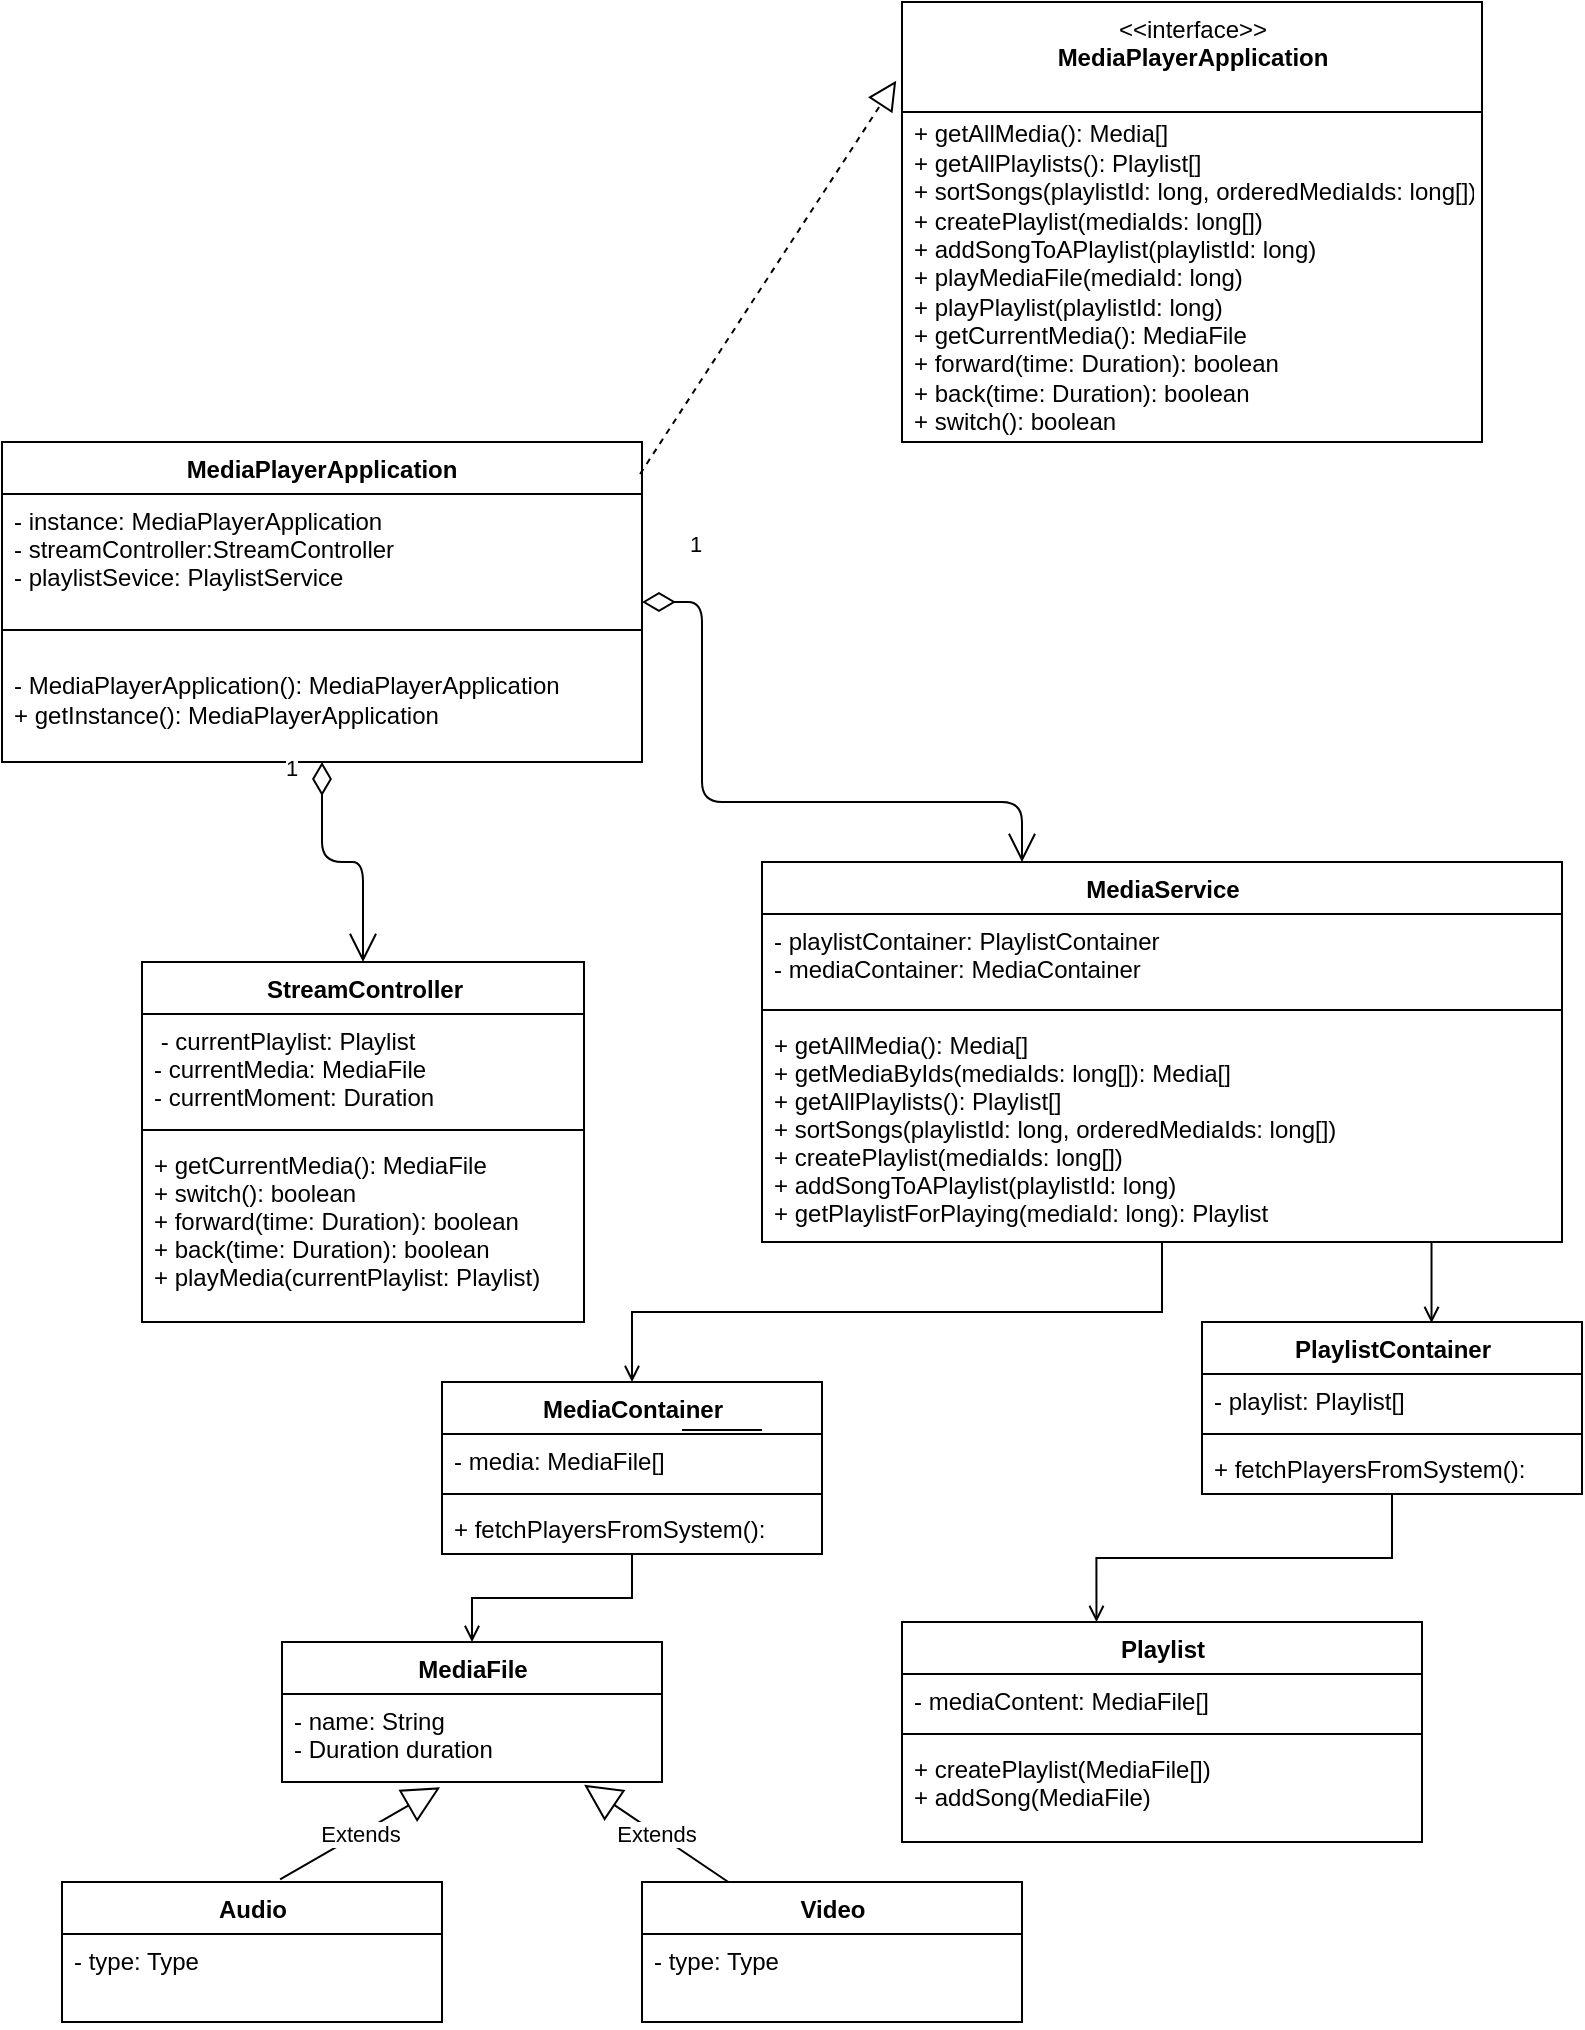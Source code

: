 <mxfile version="14.7.5" type="github">
  <diagram id="C5RBs43oDa-KdzZeNtuy" name="Page-1">
    <mxGraphModel dx="1692" dy="479" grid="1" gridSize="10" guides="1" tooltips="1" connect="1" arrows="1" fold="1" page="1" pageScale="1" pageWidth="827" pageHeight="1169" math="0" shadow="0">
      <root>
        <mxCell id="WIyWlLk6GJQsqaUBKTNV-0" />
        <mxCell id="WIyWlLk6GJQsqaUBKTNV-1" parent="WIyWlLk6GJQsqaUBKTNV-0" />
        <mxCell id="lDWp8VIffsDZDCpC3OOf-13" value="MediaPlayerApplication" style="swimlane;fontStyle=1;align=center;verticalAlign=top;childLayout=stackLayout;horizontal=1;startSize=26;horizontalStack=0;resizeParent=1;resizeParentMax=0;resizeLast=0;collapsible=1;marginBottom=0;" vertex="1" parent="WIyWlLk6GJQsqaUBKTNV-1">
          <mxGeometry x="-30" y="820" width="320" height="160" as="geometry" />
        </mxCell>
        <mxCell id="lDWp8VIffsDZDCpC3OOf-14" value="- instance: MediaPlayerApplication&#xa;- streamController:StreamController&#xa;- playlistSevice: PlaylistService" style="text;strokeColor=none;fillColor=none;align=left;verticalAlign=top;spacingLeft=4;spacingRight=4;overflow=hidden;rotatable=0;points=[[0,0.5],[1,0.5]];portConstraint=eastwest;" vertex="1" parent="lDWp8VIffsDZDCpC3OOf-13">
          <mxGeometry y="26" width="320" height="64" as="geometry" />
        </mxCell>
        <mxCell id="lDWp8VIffsDZDCpC3OOf-15" value="" style="line;strokeWidth=1;fillColor=none;align=left;verticalAlign=middle;spacingTop=-1;spacingLeft=3;spacingRight=3;rotatable=0;labelPosition=right;points=[];portConstraint=eastwest;" vertex="1" parent="lDWp8VIffsDZDCpC3OOf-13">
          <mxGeometry y="90" width="320" height="8" as="geometry" />
        </mxCell>
        <mxCell id="lDWp8VIffsDZDCpC3OOf-16" value="- MediaPlayerApplication(): MediaPlayerApplication&lt;br&gt;+ getInstance(): MediaPlayerApplication" style="text;strokeColor=none;fillColor=none;align=left;verticalAlign=middle;spacingLeft=4;spacingRight=4;overflow=hidden;rotatable=0;points=[[0,0.5],[1,0.5]];portConstraint=eastwest;fontStyle=0;html=1;horizontal=1;" vertex="1" parent="lDWp8VIffsDZDCpC3OOf-13">
          <mxGeometry y="98" width="320" height="62" as="geometry" />
        </mxCell>
        <mxCell id="lDWp8VIffsDZDCpC3OOf-22" value="&amp;lt;&amp;lt;interface&amp;gt;&amp;gt;&lt;br&gt;&lt;b&gt;MediaPlayerApplication&lt;/b&gt;" style="swimlane;fontStyle=0;align=center;verticalAlign=top;childLayout=stackLayout;horizontal=1;startSize=55;horizontalStack=0;resizeParent=1;resizeParentMax=0;resizeLast=0;collapsible=0;marginBottom=0;html=1;strokeColor=#000000;" vertex="1" parent="WIyWlLk6GJQsqaUBKTNV-1">
          <mxGeometry x="420" y="600" width="290" height="220" as="geometry" />
        </mxCell>
        <mxCell id="lDWp8VIffsDZDCpC3OOf-26" value="+ getAllMedia(): Media[]&lt;br&gt;+ getAllPlaylists(): Playlist[]&lt;br&gt;+ sortSongs(playlistId: long, orderedMediaIds: long[])&lt;br&gt;+ createPlaylist(mediaIds: long[])&lt;br&gt;+ addSongToAPlaylist(playlistId: long)&lt;br&gt;+ playMediaFile(mediaId: long)&lt;br&gt;+ playPlaylist(playlistId: long)&lt;br&gt;+ getCurrentMedia(): MediaFile&lt;br&gt;+ forward(time: Duration): boolean&lt;br&gt;+ back(time: Duration): boolean&lt;br&gt;+ switch(): boolean" style="text;html=1;strokeColor=none;fillColor=none;align=left;verticalAlign=middle;spacingLeft=4;spacingRight=4;overflow=hidden;rotatable=0;points=[[0,0.5],[1,0.5]];portConstraint=eastwest;" vertex="1" parent="lDWp8VIffsDZDCpC3OOf-22">
          <mxGeometry y="55" width="290" height="165" as="geometry" />
        </mxCell>
        <mxCell id="lDWp8VIffsDZDCpC3OOf-32" value="StreamController" style="swimlane;fontStyle=1;align=center;verticalAlign=top;childLayout=stackLayout;horizontal=1;startSize=26;horizontalStack=0;resizeParent=1;resizeParentMax=0;resizeLast=0;collapsible=1;marginBottom=0;strokeColor=#000000;html=1;" vertex="1" parent="WIyWlLk6GJQsqaUBKTNV-1">
          <mxGeometry x="40" y="1080" width="221" height="180" as="geometry" />
        </mxCell>
        <mxCell id="lDWp8VIffsDZDCpC3OOf-33" value=" - currentPlaylist: Playlist&#xa;- currentMedia: MediaFile&#xa;- currentMoment: Duration&#xa;" style="text;strokeColor=none;fillColor=none;align=left;verticalAlign=top;spacingLeft=4;spacingRight=4;overflow=hidden;rotatable=0;points=[[0,0.5],[1,0.5]];portConstraint=eastwest;" vertex="1" parent="lDWp8VIffsDZDCpC3OOf-32">
          <mxGeometry y="26" width="221" height="54" as="geometry" />
        </mxCell>
        <mxCell id="lDWp8VIffsDZDCpC3OOf-34" value="" style="line;strokeWidth=1;fillColor=none;align=left;verticalAlign=middle;spacingTop=-1;spacingLeft=3;spacingRight=3;rotatable=0;labelPosition=right;points=[];portConstraint=eastwest;" vertex="1" parent="lDWp8VIffsDZDCpC3OOf-32">
          <mxGeometry y="80" width="221" height="8" as="geometry" />
        </mxCell>
        <mxCell id="lDWp8VIffsDZDCpC3OOf-35" value="+ getCurrentMedia(): MediaFile&#xa;+ switch(): boolean&#xa;+ forward(time: Duration): boolean&#xa;+ back(time: Duration): boolean&#xa;+ playMedia(currentPlaylist: Playlist)&#xa;" style="text;strokeColor=none;fillColor=none;align=left;verticalAlign=top;spacingLeft=4;spacingRight=4;overflow=hidden;rotatable=0;points=[[0,0.5],[1,0.5]];portConstraint=eastwest;" vertex="1" parent="lDWp8VIffsDZDCpC3OOf-32">
          <mxGeometry y="88" width="221" height="92" as="geometry" />
        </mxCell>
        <mxCell id="lDWp8VIffsDZDCpC3OOf-39" value="1" style="endArrow=open;html=1;endSize=12;startArrow=diamondThin;startSize=14;startFill=0;edgeStyle=orthogonalEdgeStyle;align=left;verticalAlign=bottom;" edge="1" parent="WIyWlLk6GJQsqaUBKTNV-1" source="lDWp8VIffsDZDCpC3OOf-13" target="lDWp8VIffsDZDCpC3OOf-32">
          <mxGeometry x="-0.809" y="-20" relative="1" as="geometry">
            <mxPoint x="200" y="868" as="sourcePoint" />
            <mxPoint x="290" y="760" as="targetPoint" />
            <mxPoint as="offset" />
          </mxGeometry>
        </mxCell>
        <mxCell id="lDWp8VIffsDZDCpC3OOf-73" style="edgeStyle=orthogonalEdgeStyle;rounded=0;orthogonalLoop=1;jettySize=auto;html=1;entryX=0.604;entryY=0.006;entryDx=0;entryDy=0;entryPerimeter=0;startArrow=none;startFill=0;endArrow=open;endFill=0;strokeWidth=1;" edge="1" parent="WIyWlLk6GJQsqaUBKTNV-1" source="lDWp8VIffsDZDCpC3OOf-44" target="lDWp8VIffsDZDCpC3OOf-65">
          <mxGeometry relative="1" as="geometry">
            <mxPoint x="590" y="1230" as="sourcePoint" />
            <Array as="points">
              <mxPoint x="750" y="1220" />
              <mxPoint x="685" y="1220" />
            </Array>
          </mxGeometry>
        </mxCell>
        <mxCell id="lDWp8VIffsDZDCpC3OOf-74" style="edgeStyle=orthogonalEdgeStyle;rounded=0;orthogonalLoop=1;jettySize=auto;html=1;startArrow=none;startFill=0;endArrow=open;endFill=0;strokeWidth=1;" edge="1" parent="WIyWlLk6GJQsqaUBKTNV-1" source="lDWp8VIffsDZDCpC3OOf-44" target="lDWp8VIffsDZDCpC3OOf-69">
          <mxGeometry relative="1" as="geometry">
            <mxPoint x="330" y="1280" as="targetPoint" />
          </mxGeometry>
        </mxCell>
        <mxCell id="lDWp8VIffsDZDCpC3OOf-44" value="MediaService" style="swimlane;fontStyle=1;align=center;verticalAlign=top;childLayout=stackLayout;horizontal=1;startSize=26;horizontalStack=0;resizeParent=1;resizeParentMax=0;resizeLast=0;collapsible=1;marginBottom=0;strokeColor=#000000;html=1;" vertex="1" parent="WIyWlLk6GJQsqaUBKTNV-1">
          <mxGeometry x="350" y="1030" width="400" height="190" as="geometry" />
        </mxCell>
        <mxCell id="lDWp8VIffsDZDCpC3OOf-45" value="- playlistContainer: PlaylistContainer&#xa;- mediaContainer: MediaContainer" style="text;strokeColor=none;fillColor=none;align=left;verticalAlign=top;spacingLeft=4;spacingRight=4;overflow=hidden;rotatable=0;points=[[0,0.5],[1,0.5]];portConstraint=eastwest;" vertex="1" parent="lDWp8VIffsDZDCpC3OOf-44">
          <mxGeometry y="26" width="400" height="44" as="geometry" />
        </mxCell>
        <mxCell id="lDWp8VIffsDZDCpC3OOf-46" value="" style="line;strokeWidth=1;fillColor=none;align=left;verticalAlign=middle;spacingTop=-1;spacingLeft=3;spacingRight=3;rotatable=0;labelPosition=right;points=[];portConstraint=eastwest;" vertex="1" parent="lDWp8VIffsDZDCpC3OOf-44">
          <mxGeometry y="70" width="400" height="8" as="geometry" />
        </mxCell>
        <mxCell id="lDWp8VIffsDZDCpC3OOf-47" value="+ getAllMedia(): Media[]&#xa;+ getMediaByIds(mediaIds: long[]): Media[]&#xa;+ getAllPlaylists(): Playlist[]&#xa;+ sortSongs(playlistId: long, orderedMediaIds: long[])&#xa;+ createPlaylist(mediaIds: long[])&#xa;+ addSongToAPlaylist(playlistId: long)&#xa;+ getPlaylistForPlaying(mediaId: long): Playlist" style="text;strokeColor=none;fillColor=none;align=left;verticalAlign=top;spacingLeft=4;spacingRight=4;overflow=hidden;rotatable=0;points=[[0,0.5],[1,0.5]];portConstraint=eastwest;" vertex="1" parent="lDWp8VIffsDZDCpC3OOf-44">
          <mxGeometry y="78" width="400" height="112" as="geometry" />
        </mxCell>
        <mxCell id="lDWp8VIffsDZDCpC3OOf-48" value="1" style="endArrow=open;html=1;endSize=12;startArrow=diamondThin;startSize=14;startFill=0;edgeStyle=orthogonalEdgeStyle;align=left;verticalAlign=bottom;" edge="1" parent="WIyWlLk6GJQsqaUBKTNV-1" source="lDWp8VIffsDZDCpC3OOf-13" target="lDWp8VIffsDZDCpC3OOf-44">
          <mxGeometry x="-0.862" y="20" relative="1" as="geometry">
            <mxPoint x="320" y="940" as="sourcePoint" />
            <mxPoint x="480" y="940" as="targetPoint" />
            <Array as="points">
              <mxPoint x="320" y="1000" />
              <mxPoint x="480" y="1000" />
            </Array>
            <mxPoint as="offset" />
          </mxGeometry>
        </mxCell>
        <mxCell id="lDWp8VIffsDZDCpC3OOf-80" style="edgeStyle=orthogonalEdgeStyle;rounded=0;orthogonalLoop=1;jettySize=auto;html=1;entryX=0.374;entryY=0;entryDx=0;entryDy=0;startArrow=none;startFill=0;endArrow=open;endFill=0;strokeWidth=1;entryPerimeter=0;" edge="1" parent="WIyWlLk6GJQsqaUBKTNV-1" source="lDWp8VIffsDZDCpC3OOf-65" target="lDWp8VIffsDZDCpC3OOf-103">
          <mxGeometry relative="1" as="geometry">
            <mxPoint x="519.83" y="1418.83" as="targetPoint" />
          </mxGeometry>
        </mxCell>
        <mxCell id="lDWp8VIffsDZDCpC3OOf-65" value="PlaylistContainer" style="swimlane;fontStyle=1;align=center;verticalAlign=top;childLayout=stackLayout;horizontal=1;startSize=26;horizontalStack=0;resizeParent=1;resizeParentMax=0;resizeLast=0;collapsible=1;marginBottom=0;strokeColor=#000000;html=1;" vertex="1" parent="WIyWlLk6GJQsqaUBKTNV-1">
          <mxGeometry x="570" y="1260" width="190" height="86" as="geometry" />
        </mxCell>
        <mxCell id="lDWp8VIffsDZDCpC3OOf-66" value="- playlist: Playlist[]" style="text;strokeColor=none;fillColor=none;align=left;verticalAlign=top;spacingLeft=4;spacingRight=4;overflow=hidden;rotatable=0;points=[[0,0.5],[1,0.5]];portConstraint=eastwest;" vertex="1" parent="lDWp8VIffsDZDCpC3OOf-65">
          <mxGeometry y="26" width="190" height="26" as="geometry" />
        </mxCell>
        <mxCell id="lDWp8VIffsDZDCpC3OOf-67" value="" style="line;strokeWidth=1;fillColor=none;align=left;verticalAlign=middle;spacingTop=-1;spacingLeft=3;spacingRight=3;rotatable=0;labelPosition=right;points=[];portConstraint=eastwest;" vertex="1" parent="lDWp8VIffsDZDCpC3OOf-65">
          <mxGeometry y="52" width="190" height="8" as="geometry" />
        </mxCell>
        <mxCell id="lDWp8VIffsDZDCpC3OOf-68" value="+ fetchPlayersFromSystem(): " style="text;strokeColor=none;fillColor=none;align=left;verticalAlign=top;spacingLeft=4;spacingRight=4;overflow=hidden;rotatable=0;points=[[0,0.5],[1,0.5]];portConstraint=eastwest;" vertex="1" parent="lDWp8VIffsDZDCpC3OOf-65">
          <mxGeometry y="60" width="190" height="26" as="geometry" />
        </mxCell>
        <mxCell id="lDWp8VIffsDZDCpC3OOf-102" style="edgeStyle=orthogonalEdgeStyle;rounded=0;orthogonalLoop=1;jettySize=auto;html=1;startArrow=none;startFill=0;endArrow=open;endFill=0;strokeWidth=1;" edge="1" parent="WIyWlLk6GJQsqaUBKTNV-1" source="lDWp8VIffsDZDCpC3OOf-69" target="lDWp8VIffsDZDCpC3OOf-81">
          <mxGeometry relative="1" as="geometry" />
        </mxCell>
        <mxCell id="lDWp8VIffsDZDCpC3OOf-69" value="MediaContainer" style="swimlane;fontStyle=1;align=center;verticalAlign=top;childLayout=stackLayout;horizontal=1;startSize=26;horizontalStack=0;resizeParent=1;resizeParentMax=0;resizeLast=0;collapsible=1;marginBottom=0;strokeColor=#000000;html=1;" vertex="1" parent="WIyWlLk6GJQsqaUBKTNV-1">
          <mxGeometry x="190" y="1290" width="190" height="86" as="geometry" />
        </mxCell>
        <mxCell id="lDWp8VIffsDZDCpC3OOf-70" value="- media: MediaFile[]" style="text;strokeColor=none;fillColor=none;align=left;verticalAlign=top;spacingLeft=4;spacingRight=4;overflow=hidden;rotatable=0;points=[[0,0.5],[1,0.5]];portConstraint=eastwest;" vertex="1" parent="lDWp8VIffsDZDCpC3OOf-69">
          <mxGeometry y="26" width="190" height="26" as="geometry" />
        </mxCell>
        <mxCell id="lDWp8VIffsDZDCpC3OOf-71" value="" style="line;strokeWidth=1;fillColor=none;align=left;verticalAlign=middle;spacingTop=-1;spacingLeft=3;spacingRight=3;rotatable=0;labelPosition=right;points=[];portConstraint=eastwest;" vertex="1" parent="lDWp8VIffsDZDCpC3OOf-69">
          <mxGeometry y="52" width="190" height="8" as="geometry" />
        </mxCell>
        <mxCell id="lDWp8VIffsDZDCpC3OOf-72" value="+ fetchPlayersFromSystem(): " style="text;strokeColor=none;fillColor=none;align=left;verticalAlign=top;spacingLeft=4;spacingRight=4;overflow=hidden;rotatable=0;points=[[0,0.5],[1,0.5]];portConstraint=eastwest;" vertex="1" parent="lDWp8VIffsDZDCpC3OOf-69">
          <mxGeometry y="60" width="190" height="26" as="geometry" />
        </mxCell>
        <mxCell id="lDWp8VIffsDZDCpC3OOf-81" value="MediaFile" style="swimlane;fontStyle=1;align=center;verticalAlign=top;childLayout=stackLayout;horizontal=1;startSize=26;horizontalStack=0;resizeParent=1;resizeParentMax=0;resizeLast=0;collapsible=1;marginBottom=0;strokeColor=#000000;html=1;" vertex="1" parent="WIyWlLk6GJQsqaUBKTNV-1">
          <mxGeometry x="110" y="1420" width="190" height="70" as="geometry" />
        </mxCell>
        <mxCell id="lDWp8VIffsDZDCpC3OOf-82" value="- name: String&#xa;- Duration duration" style="text;strokeColor=none;fillColor=none;align=left;verticalAlign=top;spacingLeft=4;spacingRight=4;overflow=hidden;rotatable=0;points=[[0,0.5],[1,0.5]];portConstraint=eastwest;" vertex="1" parent="lDWp8VIffsDZDCpC3OOf-81">
          <mxGeometry y="26" width="190" height="44" as="geometry" />
        </mxCell>
        <mxCell id="lDWp8VIffsDZDCpC3OOf-87" value="" style="line;strokeWidth=1;fillColor=none;align=left;verticalAlign=middle;spacingTop=-1;spacingLeft=3;spacingRight=3;rotatable=0;labelPosition=right;points=[];portConstraint=eastwest;html=1;" vertex="1" parent="WIyWlLk6GJQsqaUBKTNV-1">
          <mxGeometry x="310" y="1310" width="40" height="8" as="geometry" />
        </mxCell>
        <mxCell id="lDWp8VIffsDZDCpC3OOf-90" value="Audio" style="swimlane;fontStyle=1;align=center;verticalAlign=top;childLayout=stackLayout;horizontal=1;startSize=26;horizontalStack=0;resizeParent=1;resizeParentMax=0;resizeLast=0;collapsible=1;marginBottom=0;strokeColor=#000000;html=1;" vertex="1" parent="WIyWlLk6GJQsqaUBKTNV-1">
          <mxGeometry y="1540" width="190" height="70" as="geometry" />
        </mxCell>
        <mxCell id="lDWp8VIffsDZDCpC3OOf-91" value="- type: Type" style="text;strokeColor=none;fillColor=none;align=left;verticalAlign=top;spacingLeft=4;spacingRight=4;overflow=hidden;rotatable=0;points=[[0,0.5],[1,0.5]];portConstraint=eastwest;" vertex="1" parent="lDWp8VIffsDZDCpC3OOf-90">
          <mxGeometry y="26" width="190" height="44" as="geometry" />
        </mxCell>
        <mxCell id="lDWp8VIffsDZDCpC3OOf-93" value="Video" style="swimlane;fontStyle=1;align=center;verticalAlign=top;childLayout=stackLayout;horizontal=1;startSize=26;horizontalStack=0;resizeParent=1;resizeParentMax=0;resizeLast=0;collapsible=1;marginBottom=0;strokeColor=#000000;html=1;" vertex="1" parent="WIyWlLk6GJQsqaUBKTNV-1">
          <mxGeometry x="290" y="1540" width="190" height="70" as="geometry" />
        </mxCell>
        <mxCell id="lDWp8VIffsDZDCpC3OOf-94" value="- type: Type" style="text;strokeColor=none;fillColor=none;align=left;verticalAlign=top;spacingLeft=4;spacingRight=4;overflow=hidden;rotatable=0;points=[[0,0.5],[1,0.5]];portConstraint=eastwest;" vertex="1" parent="lDWp8VIffsDZDCpC3OOf-93">
          <mxGeometry y="26" width="190" height="44" as="geometry" />
        </mxCell>
        <mxCell id="lDWp8VIffsDZDCpC3OOf-96" value="" style="endArrow=block;dashed=1;endFill=0;endSize=12;html=1;strokeWidth=1;entryX=-0.01;entryY=0.179;entryDx=0;entryDy=0;entryPerimeter=0;exitX=0.997;exitY=0.1;exitDx=0;exitDy=0;exitPerimeter=0;" edge="1" parent="WIyWlLk6GJQsqaUBKTNV-1" source="lDWp8VIffsDZDCpC3OOf-13" target="lDWp8VIffsDZDCpC3OOf-22">
          <mxGeometry width="160" relative="1" as="geometry">
            <mxPoint x="320" y="800" as="sourcePoint" />
            <mxPoint x="490" y="780" as="targetPoint" />
          </mxGeometry>
        </mxCell>
        <mxCell id="lDWp8VIffsDZDCpC3OOf-97" value="Extends" style="endArrow=block;endSize=16;endFill=0;html=1;strokeWidth=1;entryX=0.795;entryY=1.03;entryDx=0;entryDy=0;entryPerimeter=0;" edge="1" parent="WIyWlLk6GJQsqaUBKTNV-1" source="lDWp8VIffsDZDCpC3OOf-93" target="lDWp8VIffsDZDCpC3OOf-82">
          <mxGeometry width="160" relative="1" as="geometry">
            <mxPoint x="320" y="1580" as="sourcePoint" />
            <mxPoint x="480" y="1580" as="targetPoint" />
          </mxGeometry>
        </mxCell>
        <mxCell id="lDWp8VIffsDZDCpC3OOf-98" value="Extends" style="endArrow=block;endSize=16;endFill=0;html=1;strokeWidth=1;entryX=0.416;entryY=1.061;entryDx=0;entryDy=0;entryPerimeter=0;exitX=0.574;exitY=-0.019;exitDx=0;exitDy=0;exitPerimeter=0;" edge="1" parent="WIyWlLk6GJQsqaUBKTNV-1" source="lDWp8VIffsDZDCpC3OOf-90" target="lDWp8VIffsDZDCpC3OOf-82">
          <mxGeometry width="160" relative="1" as="geometry">
            <mxPoint x="320" y="1580" as="sourcePoint" />
            <mxPoint x="480" y="1580" as="targetPoint" />
          </mxGeometry>
        </mxCell>
        <mxCell id="lDWp8VIffsDZDCpC3OOf-103" value="Playlist" style="swimlane;fontStyle=1;align=center;verticalAlign=top;childLayout=stackLayout;horizontal=1;startSize=26;horizontalStack=0;resizeParent=1;resizeParentMax=0;resizeLast=0;collapsible=1;marginBottom=0;strokeColor=#000000;html=1;" vertex="1" parent="WIyWlLk6GJQsqaUBKTNV-1">
          <mxGeometry x="420" y="1410" width="260" height="110" as="geometry" />
        </mxCell>
        <mxCell id="lDWp8VIffsDZDCpC3OOf-104" value="- mediaContent: MediaFile[]" style="text;strokeColor=none;fillColor=none;align=left;verticalAlign=top;spacingLeft=4;spacingRight=4;overflow=hidden;rotatable=0;points=[[0,0.5],[1,0.5]];portConstraint=eastwest;" vertex="1" parent="lDWp8VIffsDZDCpC3OOf-103">
          <mxGeometry y="26" width="260" height="26" as="geometry" />
        </mxCell>
        <mxCell id="lDWp8VIffsDZDCpC3OOf-105" value="" style="line;strokeWidth=1;fillColor=none;align=left;verticalAlign=middle;spacingTop=-1;spacingLeft=3;spacingRight=3;rotatable=0;labelPosition=right;points=[];portConstraint=eastwest;" vertex="1" parent="lDWp8VIffsDZDCpC3OOf-103">
          <mxGeometry y="52" width="260" height="8" as="geometry" />
        </mxCell>
        <mxCell id="lDWp8VIffsDZDCpC3OOf-106" value="+ createPlaylist(MediaFile[])&#xa;+ addSong(MediaFile)" style="text;strokeColor=none;fillColor=none;align=left;verticalAlign=top;spacingLeft=4;spacingRight=4;overflow=hidden;rotatable=0;points=[[0,0.5],[1,0.5]];portConstraint=eastwest;" vertex="1" parent="lDWp8VIffsDZDCpC3OOf-103">
          <mxGeometry y="60" width="260" height="50" as="geometry" />
        </mxCell>
      </root>
    </mxGraphModel>
  </diagram>
</mxfile>
